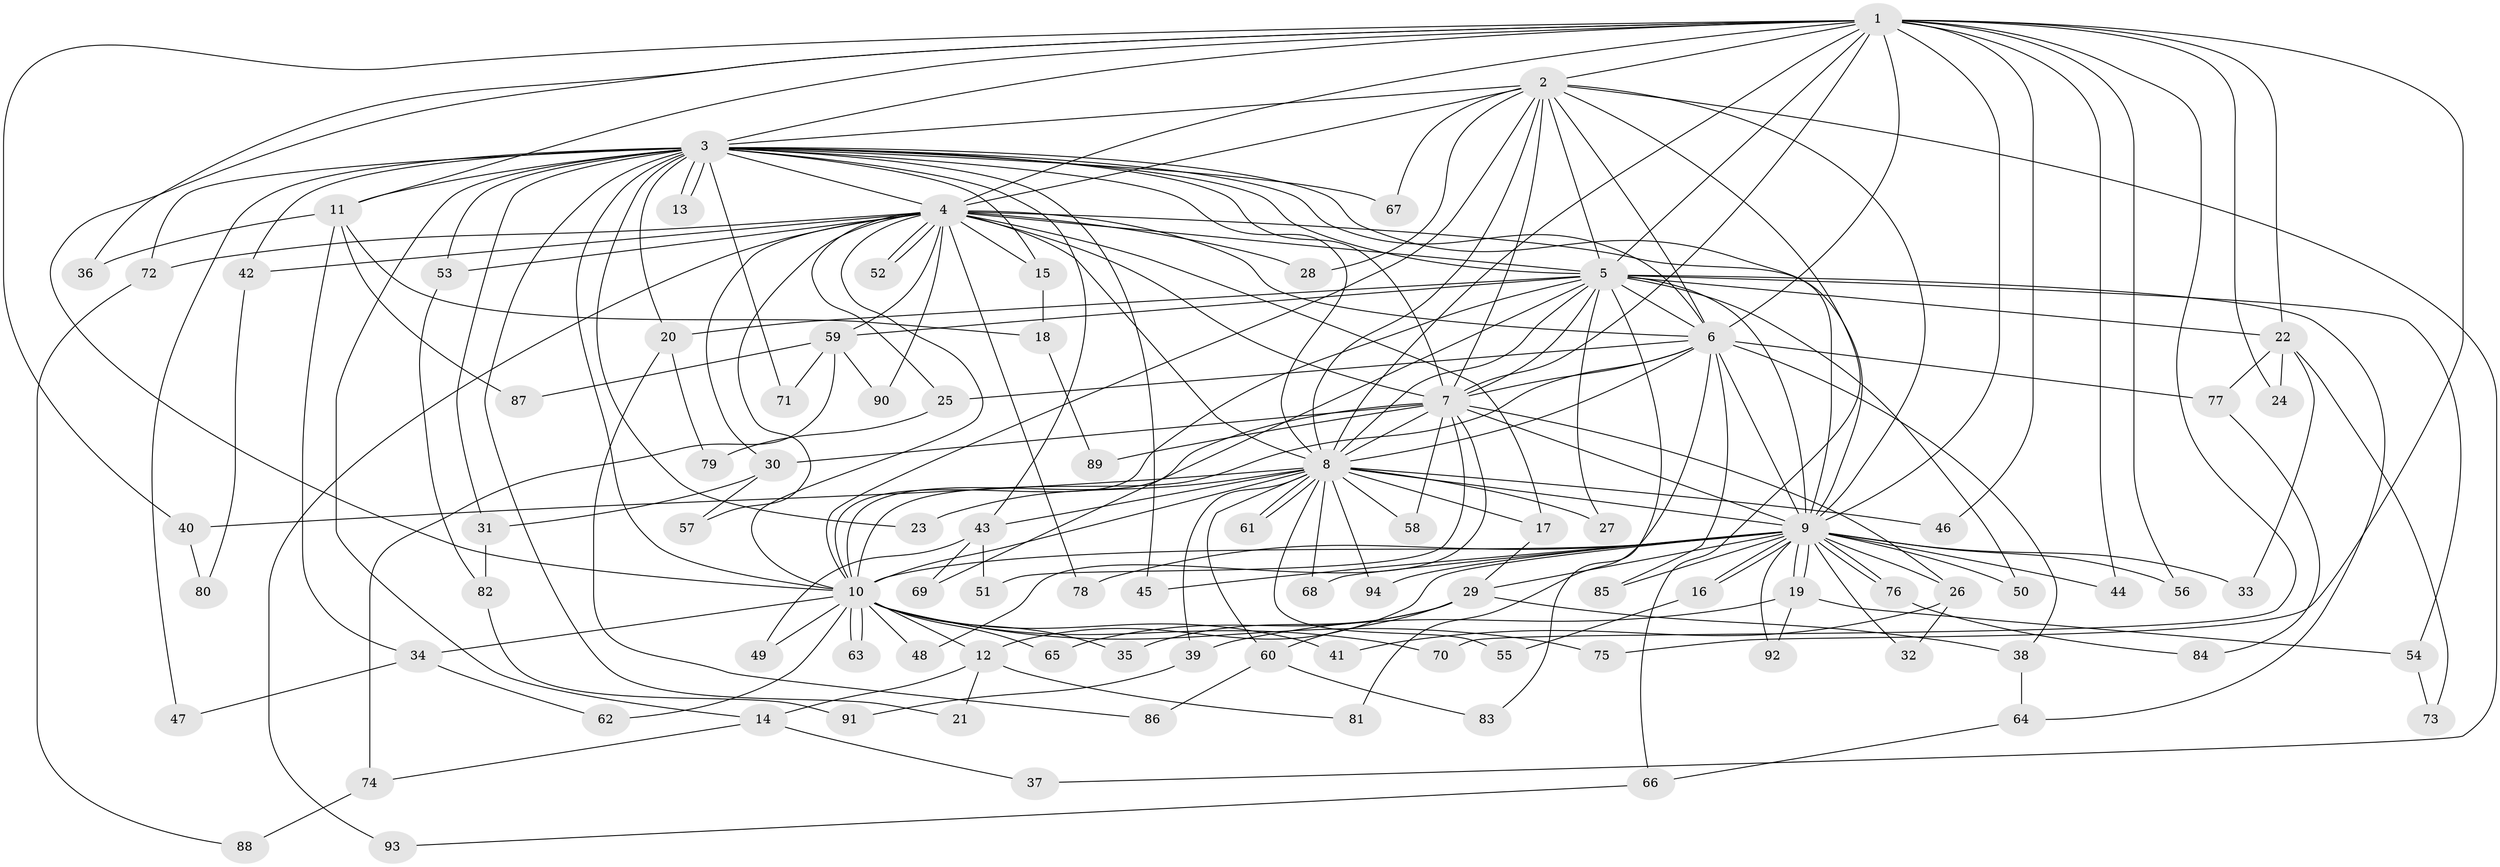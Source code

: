 // Generated by graph-tools (version 1.1) at 2025/49/03/09/25 03:49:40]
// undirected, 94 vertices, 213 edges
graph export_dot {
graph [start="1"]
  node [color=gray90,style=filled];
  1;
  2;
  3;
  4;
  5;
  6;
  7;
  8;
  9;
  10;
  11;
  12;
  13;
  14;
  15;
  16;
  17;
  18;
  19;
  20;
  21;
  22;
  23;
  24;
  25;
  26;
  27;
  28;
  29;
  30;
  31;
  32;
  33;
  34;
  35;
  36;
  37;
  38;
  39;
  40;
  41;
  42;
  43;
  44;
  45;
  46;
  47;
  48;
  49;
  50;
  51;
  52;
  53;
  54;
  55;
  56;
  57;
  58;
  59;
  60;
  61;
  62;
  63;
  64;
  65;
  66;
  67;
  68;
  69;
  70;
  71;
  72;
  73;
  74;
  75;
  76;
  77;
  78;
  79;
  80;
  81;
  82;
  83;
  84;
  85;
  86;
  87;
  88;
  89;
  90;
  91;
  92;
  93;
  94;
  1 -- 2;
  1 -- 3;
  1 -- 4;
  1 -- 5;
  1 -- 6;
  1 -- 7;
  1 -- 8;
  1 -- 9;
  1 -- 10;
  1 -- 11;
  1 -- 22;
  1 -- 24;
  1 -- 36;
  1 -- 40;
  1 -- 44;
  1 -- 46;
  1 -- 56;
  1 -- 70;
  1 -- 75;
  2 -- 3;
  2 -- 4;
  2 -- 5;
  2 -- 6;
  2 -- 7;
  2 -- 8;
  2 -- 9;
  2 -- 10;
  2 -- 28;
  2 -- 37;
  2 -- 66;
  2 -- 67;
  3 -- 4;
  3 -- 5;
  3 -- 6;
  3 -- 7;
  3 -- 8;
  3 -- 9;
  3 -- 10;
  3 -- 11;
  3 -- 13;
  3 -- 13;
  3 -- 14;
  3 -- 15;
  3 -- 20;
  3 -- 21;
  3 -- 23;
  3 -- 31;
  3 -- 42;
  3 -- 43;
  3 -- 45;
  3 -- 47;
  3 -- 53;
  3 -- 67;
  3 -- 71;
  3 -- 72;
  4 -- 5;
  4 -- 6;
  4 -- 7;
  4 -- 8;
  4 -- 9;
  4 -- 10;
  4 -- 15;
  4 -- 17;
  4 -- 25;
  4 -- 28;
  4 -- 30;
  4 -- 42;
  4 -- 52;
  4 -- 52;
  4 -- 53;
  4 -- 57;
  4 -- 59;
  4 -- 72;
  4 -- 78;
  4 -- 90;
  4 -- 93;
  5 -- 6;
  5 -- 7;
  5 -- 8;
  5 -- 9;
  5 -- 10;
  5 -- 20;
  5 -- 22;
  5 -- 27;
  5 -- 50;
  5 -- 54;
  5 -- 59;
  5 -- 64;
  5 -- 69;
  5 -- 83;
  6 -- 7;
  6 -- 8;
  6 -- 9;
  6 -- 10;
  6 -- 25;
  6 -- 38;
  6 -- 77;
  6 -- 81;
  6 -- 85;
  7 -- 8;
  7 -- 9;
  7 -- 10;
  7 -- 26;
  7 -- 30;
  7 -- 48;
  7 -- 51;
  7 -- 58;
  7 -- 89;
  8 -- 9;
  8 -- 10;
  8 -- 17;
  8 -- 23;
  8 -- 27;
  8 -- 39;
  8 -- 40;
  8 -- 43;
  8 -- 46;
  8 -- 55;
  8 -- 58;
  8 -- 60;
  8 -- 61;
  8 -- 61;
  8 -- 68;
  8 -- 94;
  9 -- 10;
  9 -- 12;
  9 -- 16;
  9 -- 16;
  9 -- 19;
  9 -- 19;
  9 -- 26;
  9 -- 29;
  9 -- 32;
  9 -- 33;
  9 -- 44;
  9 -- 45;
  9 -- 50;
  9 -- 56;
  9 -- 68;
  9 -- 76;
  9 -- 76;
  9 -- 78;
  9 -- 85;
  9 -- 92;
  9 -- 94;
  10 -- 12;
  10 -- 34;
  10 -- 35;
  10 -- 41;
  10 -- 48;
  10 -- 49;
  10 -- 62;
  10 -- 63;
  10 -- 63;
  10 -- 65;
  10 -- 70;
  10 -- 75;
  11 -- 18;
  11 -- 34;
  11 -- 36;
  11 -- 87;
  12 -- 14;
  12 -- 21;
  12 -- 81;
  14 -- 37;
  14 -- 74;
  15 -- 18;
  16 -- 55;
  17 -- 29;
  18 -- 89;
  19 -- 39;
  19 -- 54;
  19 -- 92;
  20 -- 79;
  20 -- 86;
  22 -- 24;
  22 -- 33;
  22 -- 73;
  22 -- 77;
  25 -- 79;
  26 -- 32;
  26 -- 41;
  29 -- 35;
  29 -- 38;
  29 -- 60;
  29 -- 65;
  30 -- 31;
  30 -- 57;
  31 -- 82;
  34 -- 47;
  34 -- 62;
  38 -- 64;
  39 -- 91;
  40 -- 80;
  42 -- 80;
  43 -- 49;
  43 -- 51;
  43 -- 69;
  53 -- 82;
  54 -- 73;
  59 -- 71;
  59 -- 74;
  59 -- 87;
  59 -- 90;
  60 -- 83;
  60 -- 86;
  64 -- 66;
  66 -- 93;
  72 -- 88;
  74 -- 88;
  76 -- 84;
  77 -- 84;
  82 -- 91;
}
